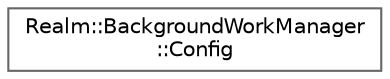 digraph "Graphical Class Hierarchy"
{
 // LATEX_PDF_SIZE
  bgcolor="transparent";
  edge [fontname=Helvetica,fontsize=10,labelfontname=Helvetica,labelfontsize=10];
  node [fontname=Helvetica,fontsize=10,shape=box,height=0.2,width=0.4];
  rankdir="LR";
  Node0 [id="Node000000",label="Realm::BackgroundWorkManager\l::Config",height=0.2,width=0.4,color="grey40", fillcolor="white", style="filled",URL="$structRealm_1_1BackgroundWorkManager_1_1Config.html",tooltip=" "];
}

